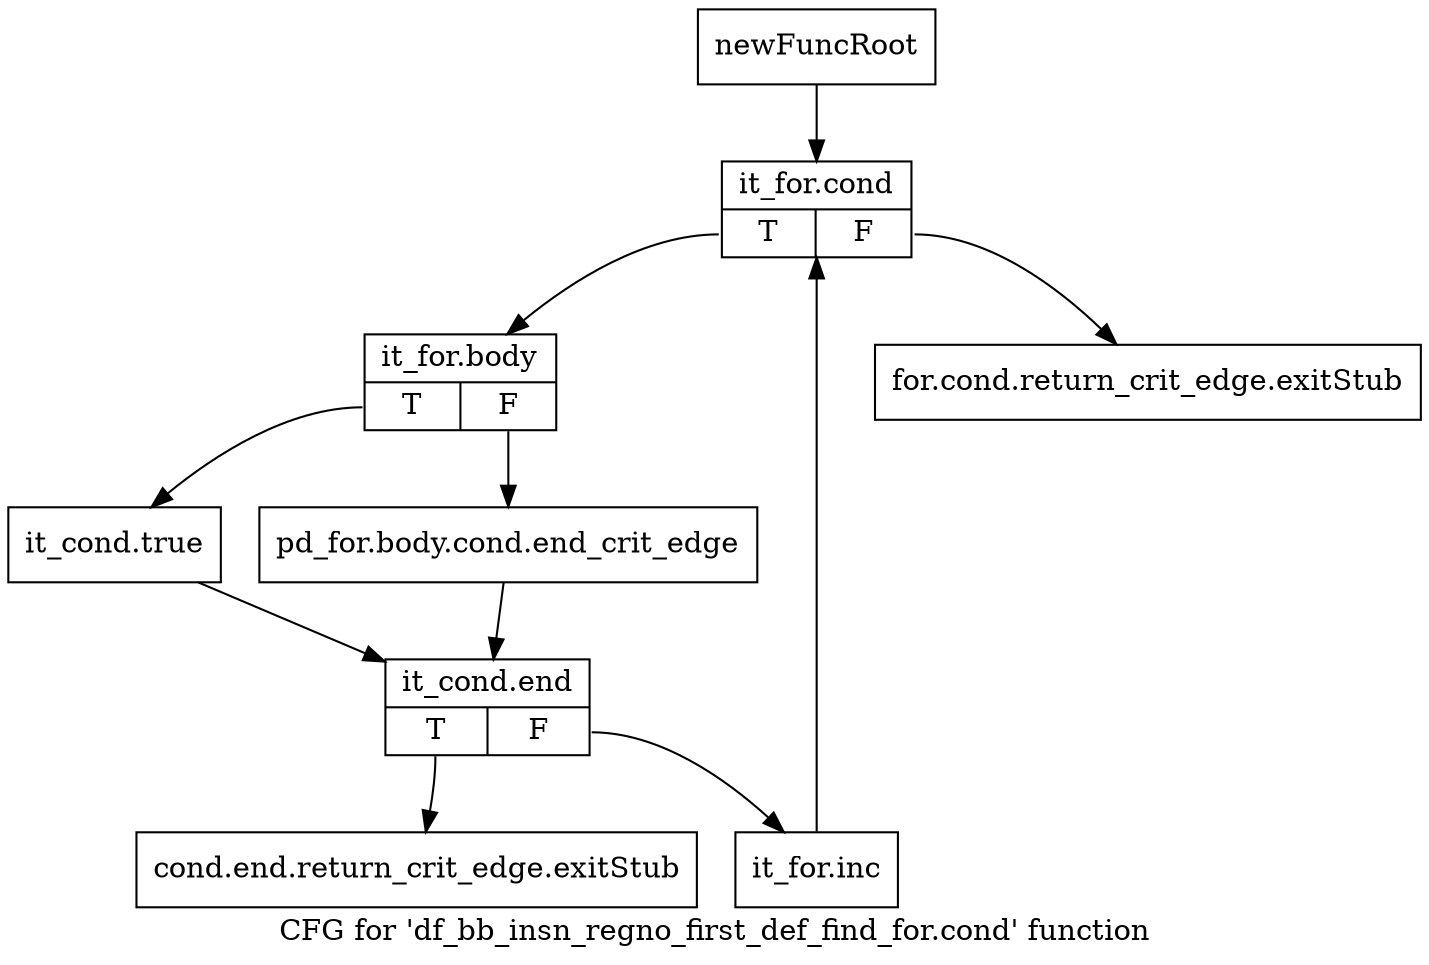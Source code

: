 digraph "CFG for 'df_bb_insn_regno_first_def_find_for.cond' function" {
	label="CFG for 'df_bb_insn_regno_first_def_find_for.cond' function";

	Node0xaad4180 [shape=record,label="{newFuncRoot}"];
	Node0xaad4180 -> Node0xaad46f0;
	Node0xaad41d0 [shape=record,label="{for.cond.return_crit_edge.exitStub}"];
	Node0xaad46a0 [shape=record,label="{cond.end.return_crit_edge.exitStub}"];
	Node0xaad46f0 [shape=record,label="{it_for.cond|{<s0>T|<s1>F}}"];
	Node0xaad46f0:s0 -> Node0xaad4740;
	Node0xaad46f0:s1 -> Node0xaad41d0;
	Node0xaad4740 [shape=record,label="{it_for.body|{<s0>T|<s1>F}}"];
	Node0xaad4740:s0 -> Node0xaad47e0;
	Node0xaad4740:s1 -> Node0xaad4790;
	Node0xaad4790 [shape=record,label="{pd_for.body.cond.end_crit_edge}"];
	Node0xaad4790 -> Node0xaad4830;
	Node0xaad47e0 [shape=record,label="{it_cond.true}"];
	Node0xaad47e0 -> Node0xaad4830;
	Node0xaad4830 [shape=record,label="{it_cond.end|{<s0>T|<s1>F}}"];
	Node0xaad4830:s0 -> Node0xaad46a0;
	Node0xaad4830:s1 -> Node0xaad4880;
	Node0xaad4880 [shape=record,label="{it_for.inc}"];
	Node0xaad4880 -> Node0xaad46f0;
}
